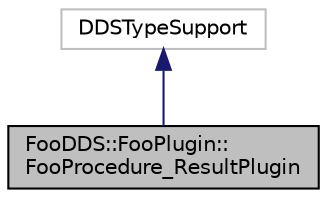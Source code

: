 digraph "FooDDS::FooPlugin::FooProcedure_ResultPlugin"
{
  edge [fontname="Helvetica",fontsize="10",labelfontname="Helvetica",labelfontsize="10"];
  node [fontname="Helvetica",fontsize="10",shape=record];
  Node1 [label="FooDDS::FooPlugin::\lFooProcedure_ResultPlugin",height=0.2,width=0.4,color="black", fillcolor="grey75", style="filled" fontcolor="black"];
  Node2 -> Node1 [dir="back",color="midnightblue",fontsize="10",style="solid",fontname="Helvetica"];
  Node2 [label="DDSTypeSupport",height=0.2,width=0.4,color="grey75", fillcolor="white", style="filled"];
}
